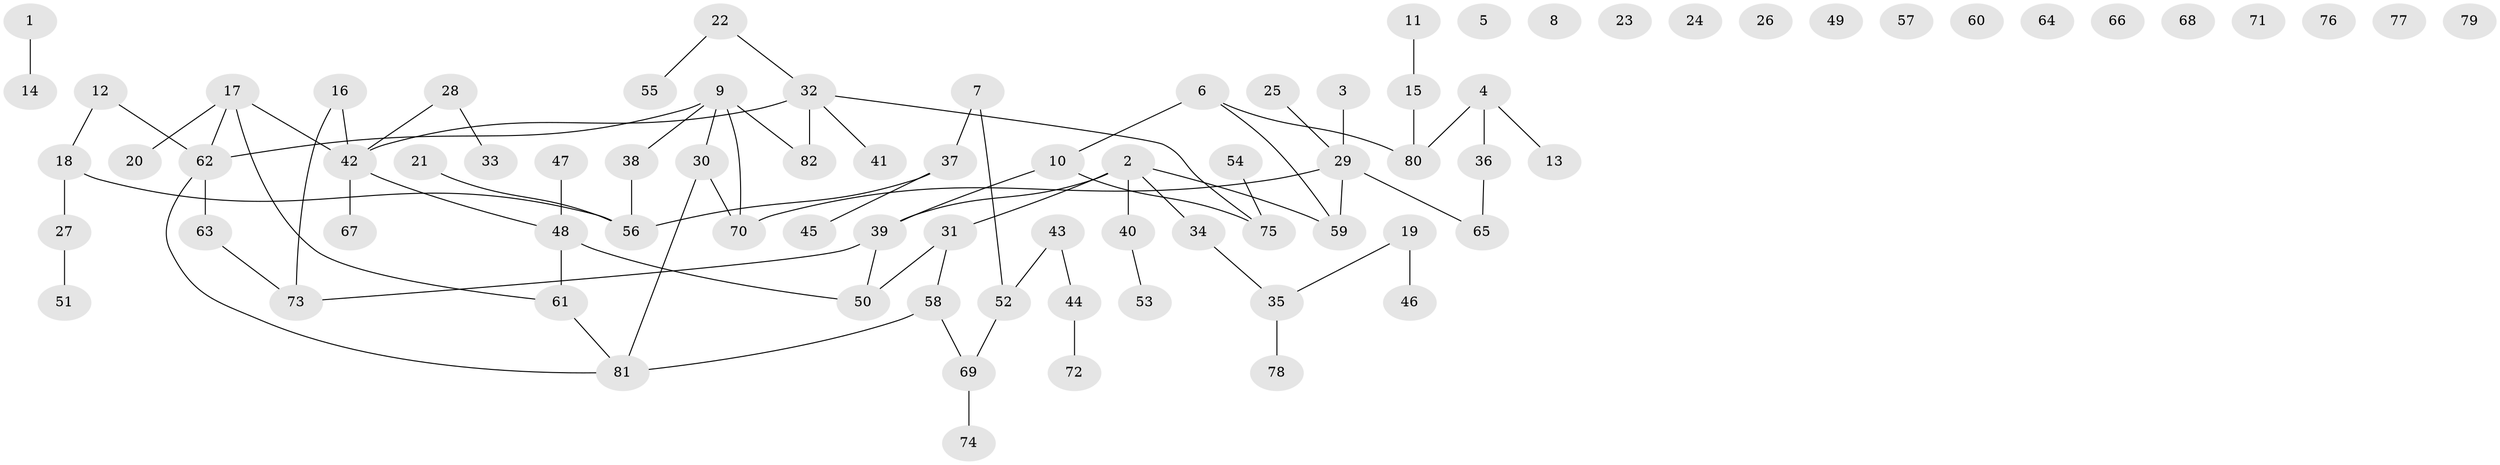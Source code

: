 // coarse degree distribution, {0: 0.2962962962962963, 6: 0.037037037037037035, 1: 0.3148148148148148, 4: 0.1111111111111111, 3: 0.12962962962962962, 5: 0.05555555555555555, 2: 0.037037037037037035, 7: 0.018518518518518517}
// Generated by graph-tools (version 1.1) at 2025/23/03/03/25 07:23:26]
// undirected, 82 vertices, 80 edges
graph export_dot {
graph [start="1"]
  node [color=gray90,style=filled];
  1;
  2;
  3;
  4;
  5;
  6;
  7;
  8;
  9;
  10;
  11;
  12;
  13;
  14;
  15;
  16;
  17;
  18;
  19;
  20;
  21;
  22;
  23;
  24;
  25;
  26;
  27;
  28;
  29;
  30;
  31;
  32;
  33;
  34;
  35;
  36;
  37;
  38;
  39;
  40;
  41;
  42;
  43;
  44;
  45;
  46;
  47;
  48;
  49;
  50;
  51;
  52;
  53;
  54;
  55;
  56;
  57;
  58;
  59;
  60;
  61;
  62;
  63;
  64;
  65;
  66;
  67;
  68;
  69;
  70;
  71;
  72;
  73;
  74;
  75;
  76;
  77;
  78;
  79;
  80;
  81;
  82;
  1 -- 14;
  2 -- 31;
  2 -- 34;
  2 -- 39;
  2 -- 40;
  2 -- 59;
  3 -- 29;
  4 -- 13;
  4 -- 36;
  4 -- 80;
  6 -- 10;
  6 -- 59;
  6 -- 80;
  7 -- 37;
  7 -- 52;
  9 -- 30;
  9 -- 38;
  9 -- 62;
  9 -- 70;
  9 -- 82;
  10 -- 39;
  10 -- 75;
  11 -- 15;
  12 -- 18;
  12 -- 62;
  15 -- 80;
  16 -- 42;
  16 -- 73;
  17 -- 20;
  17 -- 42;
  17 -- 61;
  17 -- 62;
  18 -- 27;
  18 -- 56;
  19 -- 35;
  19 -- 46;
  21 -- 56;
  22 -- 32;
  22 -- 55;
  25 -- 29;
  27 -- 51;
  28 -- 33;
  28 -- 42;
  29 -- 59;
  29 -- 65;
  29 -- 70;
  30 -- 70;
  30 -- 81;
  31 -- 50;
  31 -- 58;
  32 -- 41;
  32 -- 42;
  32 -- 75;
  32 -- 82;
  34 -- 35;
  35 -- 78;
  36 -- 65;
  37 -- 45;
  37 -- 56;
  38 -- 56;
  39 -- 50;
  39 -- 73;
  40 -- 53;
  42 -- 48;
  42 -- 67;
  43 -- 44;
  43 -- 52;
  44 -- 72;
  47 -- 48;
  48 -- 50;
  48 -- 61;
  52 -- 69;
  54 -- 75;
  58 -- 69;
  58 -- 81;
  61 -- 81;
  62 -- 63;
  62 -- 81;
  63 -- 73;
  69 -- 74;
}
